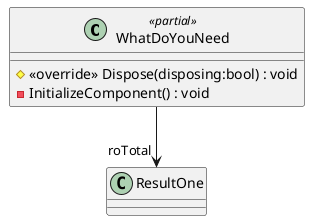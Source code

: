 @startuml
class WhatDoYouNeed <<partial>> {
    # <<override>> Dispose(disposing:bool) : void
    - InitializeComponent() : void
}
WhatDoYouNeed --> "roTotal" ResultOne
@enduml
